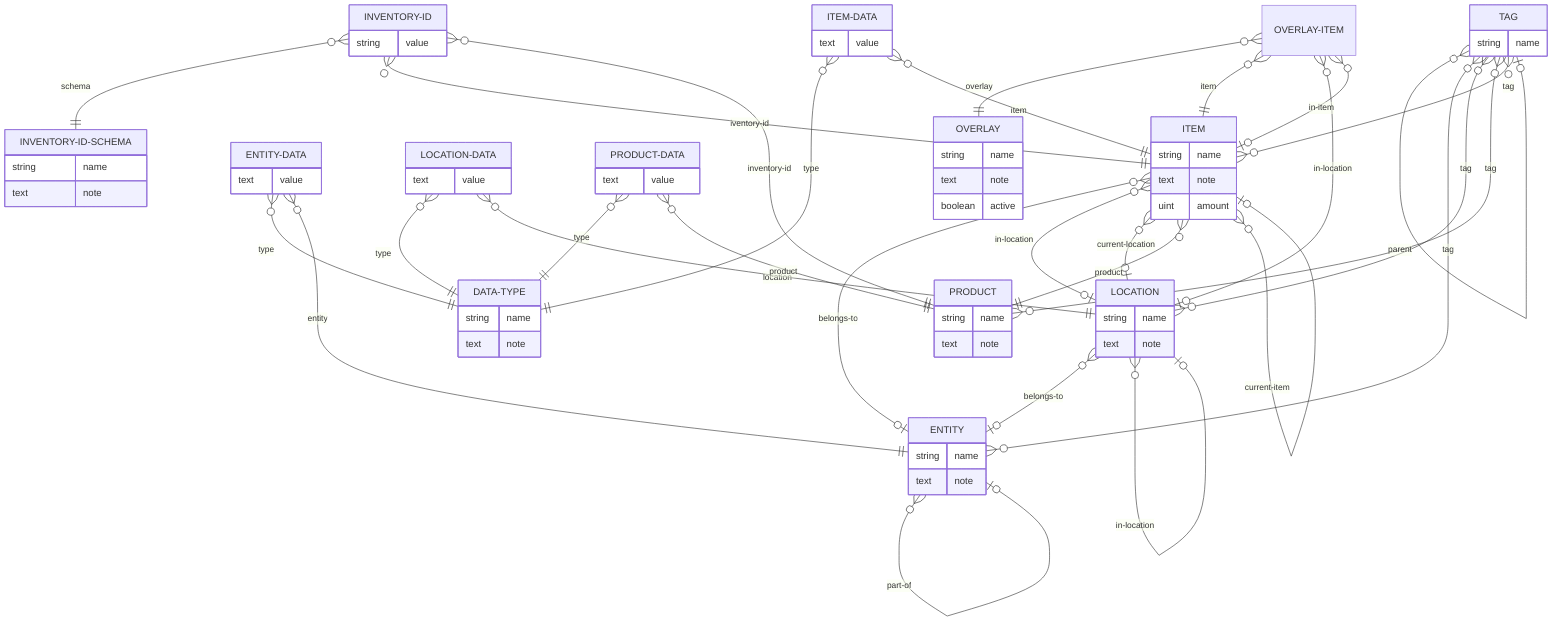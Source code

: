 erDiagram
    ENTITY {
      string name
      text note
    }
    LOCATION {
      string name
      text note
    }
    PRODUCT {
      string name
      text note
    }
    ITEM {
      string name
      text note
      uint amount
    }

    ENTITY }o--o| ENTITY : part-of

    LOCATION }o--o| ENTITY : belongs-to
    LOCATION }o--o| LOCATION: in-location

    ITEM }o--o| ENTITY : belongs-to
    ITEM }o--o| LOCATION : in-location
    ITEM }o--o| LOCATION : current-location
    ITEM }o--|| PRODUCT : product
    ITEM }o--o| ITEM : in-item
    ITEM }o--o| ITEM : current-item

    TAG {
      string name
    }
    TAG }o--o| TAG : parent
    TAG }o--o{ ENTITY : tag
    TAG }o--o{ LOCATION : tag
    TAG }o--o{ PRODUCT : tag
    TAG }o--o{ ITEM : tag

    DATA-TYPE {
      string name
      text note
    }

    ENTITY-DATA {
      text value
    }
    ENTITY-DATA }o--|| DATA-TYPE : type
    ENTITY-DATA }o--|| ENTITY : entity
    LOCATION-DATA {
      text value
    }
    LOCATION-DATA }o--|| DATA-TYPE : type
    LOCATION-DATA }o--|| LOCATION : location
    PRODUCT-DATA {
      text value
    }
    PRODUCT-DATA }o--|| DATA-TYPE : type
    PRODUCT-DATA }o--|| PRODUCT : product
    ITEM-DATA {
      text value
    }
    ITEM-DATA }o--|| DATA-TYPE : type
    ITEM-DATA }o--|| ITEM : item

    INVENTORY-ID-SCHEMA {
      string name
      text note
    }
    INVENTORY-ID {
      string value
    }
    INVENTORY-ID }o--|| INVENTORY-ID-SCHEMA : schema
    INVENTORY-ID }o--|| ITEM : iventory-id
    INVENTORY-ID }o--|| PRODUCT : inventory-id

    OVERLAY {
      string name
      text note
      boolean active
    }
    OVERLAY-ITEM }o--|| OVERLAY : overlay
    OVERLAY-ITEM }o--|| ITEM : item
    OVERLAY-ITEM }o--o| LOCATION : in-location
    OVERLAY-ITEM }o--o| ITEM : in-item